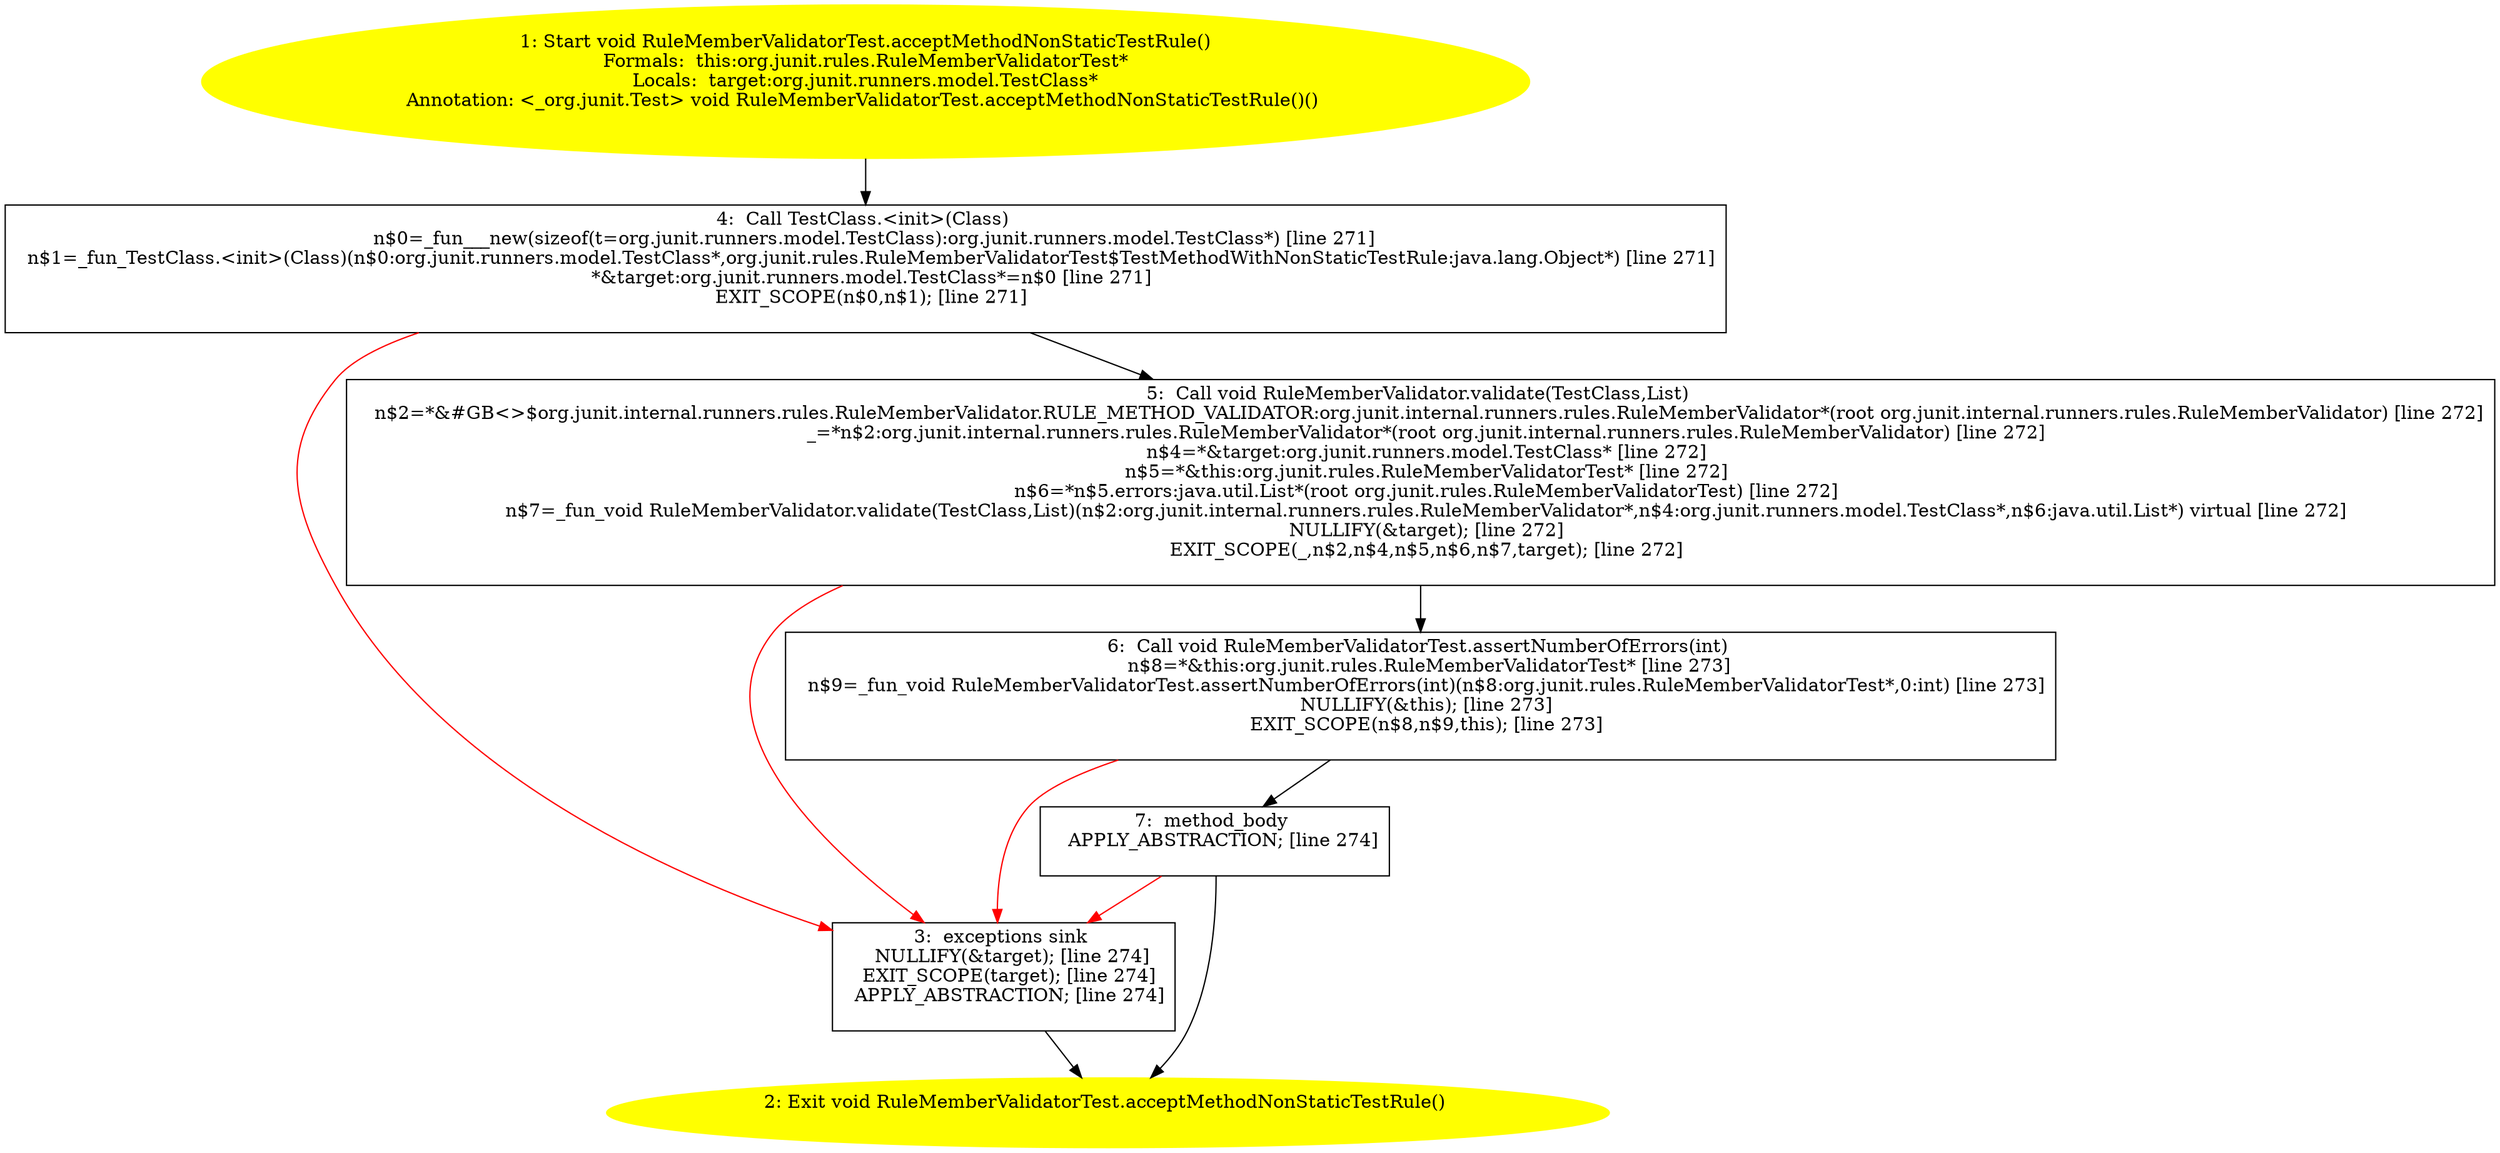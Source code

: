 /* @generated */
digraph cfg {
"org.junit.rules.RuleMemberValidatorTest.acceptMethodNonStaticTestRule():void.44450af967626aaaafff1ac2f1337ee2_1" [label="1: Start void RuleMemberValidatorTest.acceptMethodNonStaticTestRule()\nFormals:  this:org.junit.rules.RuleMemberValidatorTest*\nLocals:  target:org.junit.runners.model.TestClass*\nAnnotation: <_org.junit.Test> void RuleMemberValidatorTest.acceptMethodNonStaticTestRule()() \n  " color=yellow style=filled]
	

	 "org.junit.rules.RuleMemberValidatorTest.acceptMethodNonStaticTestRule():void.44450af967626aaaafff1ac2f1337ee2_1" -> "org.junit.rules.RuleMemberValidatorTest.acceptMethodNonStaticTestRule():void.44450af967626aaaafff1ac2f1337ee2_4" ;
"org.junit.rules.RuleMemberValidatorTest.acceptMethodNonStaticTestRule():void.44450af967626aaaafff1ac2f1337ee2_2" [label="2: Exit void RuleMemberValidatorTest.acceptMethodNonStaticTestRule() \n  " color=yellow style=filled]
	

"org.junit.rules.RuleMemberValidatorTest.acceptMethodNonStaticTestRule():void.44450af967626aaaafff1ac2f1337ee2_3" [label="3:  exceptions sink \n   NULLIFY(&target); [line 274]\n  EXIT_SCOPE(target); [line 274]\n  APPLY_ABSTRACTION; [line 274]\n " shape="box"]
	

	 "org.junit.rules.RuleMemberValidatorTest.acceptMethodNonStaticTestRule():void.44450af967626aaaafff1ac2f1337ee2_3" -> "org.junit.rules.RuleMemberValidatorTest.acceptMethodNonStaticTestRule():void.44450af967626aaaafff1ac2f1337ee2_2" ;
"org.junit.rules.RuleMemberValidatorTest.acceptMethodNonStaticTestRule():void.44450af967626aaaafff1ac2f1337ee2_4" [label="4:  Call TestClass.<init>(Class) \n   n$0=_fun___new(sizeof(t=org.junit.runners.model.TestClass):org.junit.runners.model.TestClass*) [line 271]\n  n$1=_fun_TestClass.<init>(Class)(n$0:org.junit.runners.model.TestClass*,org.junit.rules.RuleMemberValidatorTest$TestMethodWithNonStaticTestRule:java.lang.Object*) [line 271]\n  *&target:org.junit.runners.model.TestClass*=n$0 [line 271]\n  EXIT_SCOPE(n$0,n$1); [line 271]\n " shape="box"]
	

	 "org.junit.rules.RuleMemberValidatorTest.acceptMethodNonStaticTestRule():void.44450af967626aaaafff1ac2f1337ee2_4" -> "org.junit.rules.RuleMemberValidatorTest.acceptMethodNonStaticTestRule():void.44450af967626aaaafff1ac2f1337ee2_5" ;
	 "org.junit.rules.RuleMemberValidatorTest.acceptMethodNonStaticTestRule():void.44450af967626aaaafff1ac2f1337ee2_4" -> "org.junit.rules.RuleMemberValidatorTest.acceptMethodNonStaticTestRule():void.44450af967626aaaafff1ac2f1337ee2_3" [color="red" ];
"org.junit.rules.RuleMemberValidatorTest.acceptMethodNonStaticTestRule():void.44450af967626aaaafff1ac2f1337ee2_5" [label="5:  Call void RuleMemberValidator.validate(TestClass,List) \n   n$2=*&#GB<>$org.junit.internal.runners.rules.RuleMemberValidator.RULE_METHOD_VALIDATOR:org.junit.internal.runners.rules.RuleMemberValidator*(root org.junit.internal.runners.rules.RuleMemberValidator) [line 272]\n  _=*n$2:org.junit.internal.runners.rules.RuleMemberValidator*(root org.junit.internal.runners.rules.RuleMemberValidator) [line 272]\n  n$4=*&target:org.junit.runners.model.TestClass* [line 272]\n  n$5=*&this:org.junit.rules.RuleMemberValidatorTest* [line 272]\n  n$6=*n$5.errors:java.util.List*(root org.junit.rules.RuleMemberValidatorTest) [line 272]\n  n$7=_fun_void RuleMemberValidator.validate(TestClass,List)(n$2:org.junit.internal.runners.rules.RuleMemberValidator*,n$4:org.junit.runners.model.TestClass*,n$6:java.util.List*) virtual [line 272]\n  NULLIFY(&target); [line 272]\n  EXIT_SCOPE(_,n$2,n$4,n$5,n$6,n$7,target); [line 272]\n " shape="box"]
	

	 "org.junit.rules.RuleMemberValidatorTest.acceptMethodNonStaticTestRule():void.44450af967626aaaafff1ac2f1337ee2_5" -> "org.junit.rules.RuleMemberValidatorTest.acceptMethodNonStaticTestRule():void.44450af967626aaaafff1ac2f1337ee2_6" ;
	 "org.junit.rules.RuleMemberValidatorTest.acceptMethodNonStaticTestRule():void.44450af967626aaaafff1ac2f1337ee2_5" -> "org.junit.rules.RuleMemberValidatorTest.acceptMethodNonStaticTestRule():void.44450af967626aaaafff1ac2f1337ee2_3" [color="red" ];
"org.junit.rules.RuleMemberValidatorTest.acceptMethodNonStaticTestRule():void.44450af967626aaaafff1ac2f1337ee2_6" [label="6:  Call void RuleMemberValidatorTest.assertNumberOfErrors(int) \n   n$8=*&this:org.junit.rules.RuleMemberValidatorTest* [line 273]\n  n$9=_fun_void RuleMemberValidatorTest.assertNumberOfErrors(int)(n$8:org.junit.rules.RuleMemberValidatorTest*,0:int) [line 273]\n  NULLIFY(&this); [line 273]\n  EXIT_SCOPE(n$8,n$9,this); [line 273]\n " shape="box"]
	

	 "org.junit.rules.RuleMemberValidatorTest.acceptMethodNonStaticTestRule():void.44450af967626aaaafff1ac2f1337ee2_6" -> "org.junit.rules.RuleMemberValidatorTest.acceptMethodNonStaticTestRule():void.44450af967626aaaafff1ac2f1337ee2_7" ;
	 "org.junit.rules.RuleMemberValidatorTest.acceptMethodNonStaticTestRule():void.44450af967626aaaafff1ac2f1337ee2_6" -> "org.junit.rules.RuleMemberValidatorTest.acceptMethodNonStaticTestRule():void.44450af967626aaaafff1ac2f1337ee2_3" [color="red" ];
"org.junit.rules.RuleMemberValidatorTest.acceptMethodNonStaticTestRule():void.44450af967626aaaafff1ac2f1337ee2_7" [label="7:  method_body \n   APPLY_ABSTRACTION; [line 274]\n " shape="box"]
	

	 "org.junit.rules.RuleMemberValidatorTest.acceptMethodNonStaticTestRule():void.44450af967626aaaafff1ac2f1337ee2_7" -> "org.junit.rules.RuleMemberValidatorTest.acceptMethodNonStaticTestRule():void.44450af967626aaaafff1ac2f1337ee2_2" ;
	 "org.junit.rules.RuleMemberValidatorTest.acceptMethodNonStaticTestRule():void.44450af967626aaaafff1ac2f1337ee2_7" -> "org.junit.rules.RuleMemberValidatorTest.acceptMethodNonStaticTestRule():void.44450af967626aaaafff1ac2f1337ee2_3" [color="red" ];
}
